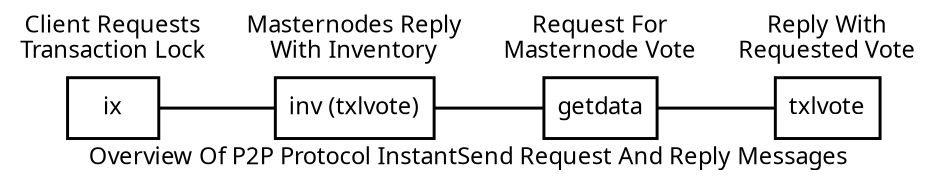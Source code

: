 digraph {

size="6.25";
rankdir=LR
nodesep=0.05;
ranksep=0.1;
splines="false"

edge [ penwidth = 1.75, fontname="Sans", dir="none" ]
node [ penwidth = 1.75, shape = "box", fontname="Sans", ]
graph [ penwidth = 1.75, fontname="Sans" ]

ix -> "inv (txlvote)";
"inv (txlvote)" -> getdata;
getdata -> txlvote;

{
    node [ shape = "none" ];
    label1 [ label = "Client Requests\nTransaction Lock" ];
    label2 [ label = "Masternodes Reply\nWith Inventory" ];
    label3 [ label = "Request For\nMasternode Vote" ];
    label4 [ label = "Reply With\nRequested Vote" ];

    label1 -> label2 -> label3 -> label4 [style = "invis" ];
}

label = "Overview Of P2P Protocol InstantSend Request And Reply Messages"
}
